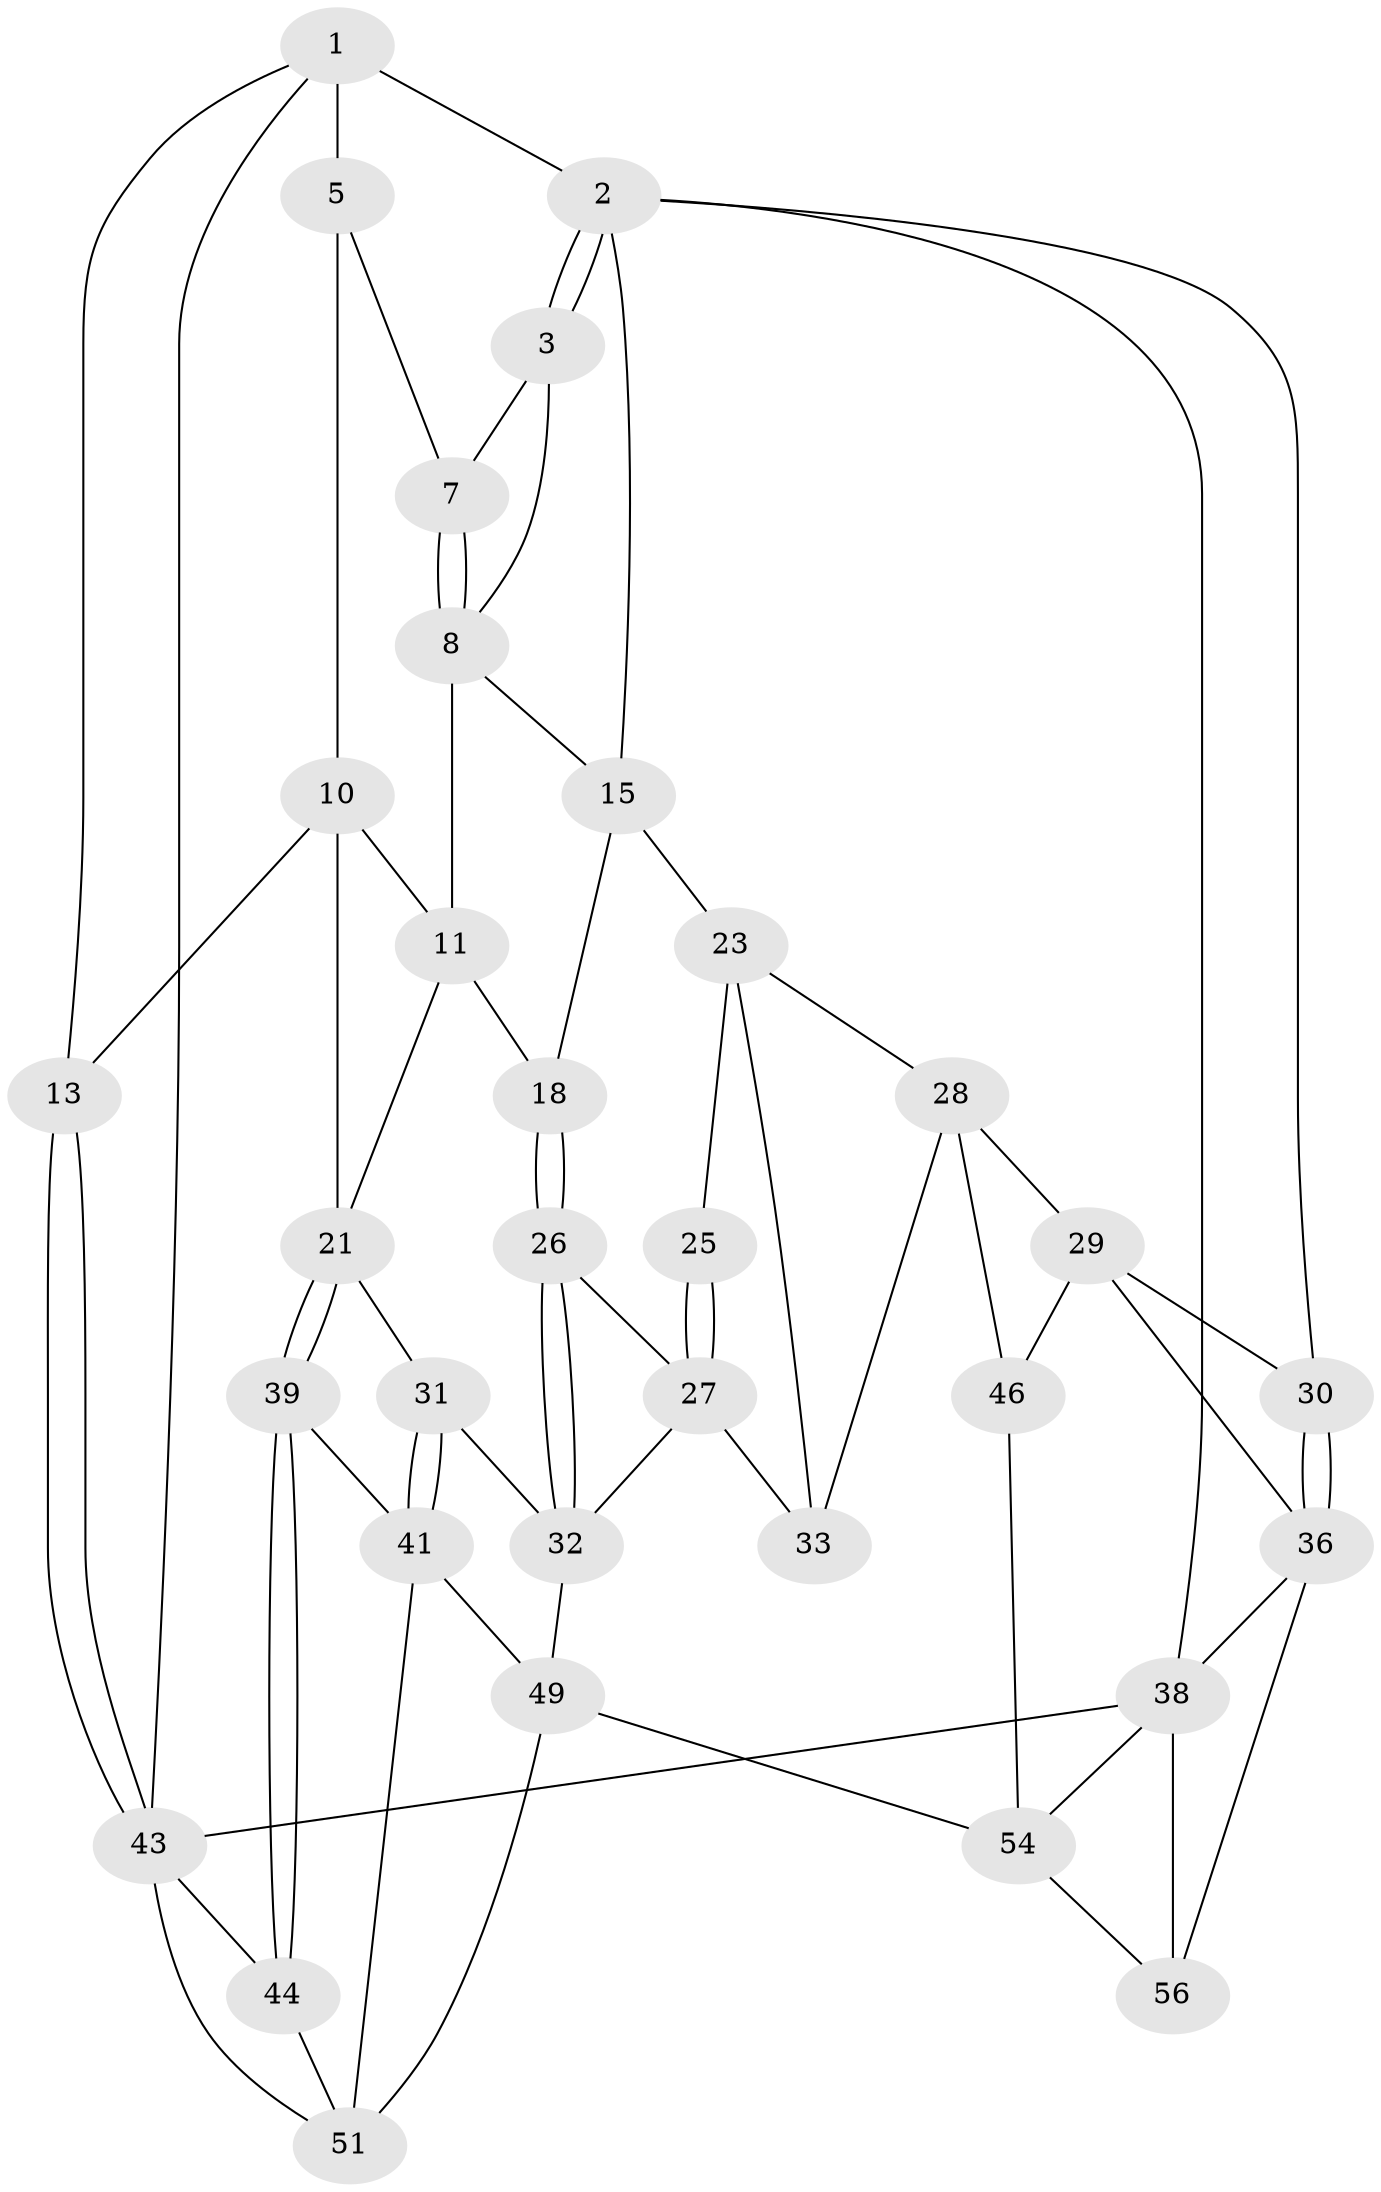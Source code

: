 // Generated by graph-tools (version 1.1) at 2025/24/03/03/25 07:24:34]
// undirected, 33 vertices, 70 edges
graph export_dot {
graph [start="1"]
  node [color=gray90,style=filled];
  1 [pos="+1+0",super="+9"];
  2 [pos="+0+0",super="+16"];
  3 [pos="+0+0",super="+4"];
  5 [pos="+0.6751803960181455+0.16166255092695514",super="+6"];
  7 [pos="+0.44848367187697524+0"];
  8 [pos="+0.33635619089498886+0.20711167397242683",super="+12"];
  10 [pos="+0.5930506257464818+0.344778514352763",super="+14"];
  11 [pos="+0.41795141629760624+0.3801813566496981",super="+17"];
  13 [pos="+0.8420752784996223+0.5258480277659908"];
  15 [pos="+0.00260434433108919+0.3864415111846746",super="+20"];
  18 [pos="+0.39752871088300323+0.5505641615611969",super="+19"];
  21 [pos="+0.6382746777443941+0.6016030999099427",super="+22"];
  23 [pos="+0.12670088469438917+0.5737632561800905",super="+24"];
  25 [pos="+0.29975355570391615+0.6014753278701583"];
  26 [pos="+0.3418560058981323+0.6998489254131732"];
  27 [pos="+0.3161810011670455+0.7072091229451314",super="+35"];
  28 [pos="+0.11914394642749342+0.6491365205898592",super="+34"];
  29 [pos="+0.08634891941241551+0.7362723498385488",super="+45"];
  30 [pos="+0+0.38157255496281123"];
  31 [pos="+0.4648013160479853+0.745604646210077"];
  32 [pos="+0.4265907965811176+0.7479579170517211",super="+42"];
  33 [pos="+0.23324764322586752+0.7647312452739434"];
  36 [pos="+0+0.8053552248044767",super="+37"];
  38 [pos="+0+1",super="+57"];
  39 [pos="+0.5778654979355012+0.7620168860782487",super="+40"];
  41 [pos="+0.48122771127083364+0.7695422849891587",super="+48"];
  43 [pos="+0.8906939447456507+0.7443408501947187",super="+47"];
  44 [pos="+0.7829410544266435+0.7946700413734539",super="+50"];
  46 [pos="+0.16674686280870174+0.8137834669860781"];
  49 [pos="+0.34764951668366156+0.8781183731137513",super="+53"];
  51 [pos="+0.5067940939603972+1",super="+52"];
  54 [pos="+0.32167834001474205+1",super="+55"];
  56 [pos="+0.1035877797173413+0.8941787239783259"];
  1 -- 2;
  1 -- 5 [weight=2];
  1 -- 13;
  1 -- 43;
  2 -- 3;
  2 -- 3;
  2 -- 38;
  2 -- 30;
  2 -- 15;
  3 -- 8;
  3 -- 7;
  5 -- 10;
  5 -- 7;
  7 -- 8;
  7 -- 8;
  8 -- 11;
  8 -- 15;
  10 -- 11;
  10 -- 21;
  10 -- 13;
  11 -- 18;
  11 -- 21;
  13 -- 43;
  13 -- 43;
  15 -- 18;
  15 -- 23;
  18 -- 26;
  18 -- 26;
  21 -- 39;
  21 -- 39;
  21 -- 31;
  23 -- 28;
  23 -- 25;
  23 -- 33;
  25 -- 27;
  25 -- 27;
  26 -- 27;
  26 -- 32;
  26 -- 32;
  27 -- 33;
  27 -- 32;
  28 -- 29;
  28 -- 33;
  28 -- 46;
  29 -- 30;
  29 -- 36;
  29 -- 46;
  30 -- 36;
  30 -- 36;
  31 -- 32;
  31 -- 41;
  31 -- 41;
  32 -- 49;
  36 -- 56;
  36 -- 38;
  38 -- 56;
  38 -- 54;
  38 -- 43;
  39 -- 44 [weight=2];
  39 -- 44;
  39 -- 41;
  41 -- 49;
  41 -- 51;
  43 -- 44;
  43 -- 51;
  44 -- 51;
  46 -- 54;
  49 -- 51;
  49 -- 54;
  54 -- 56;
}
